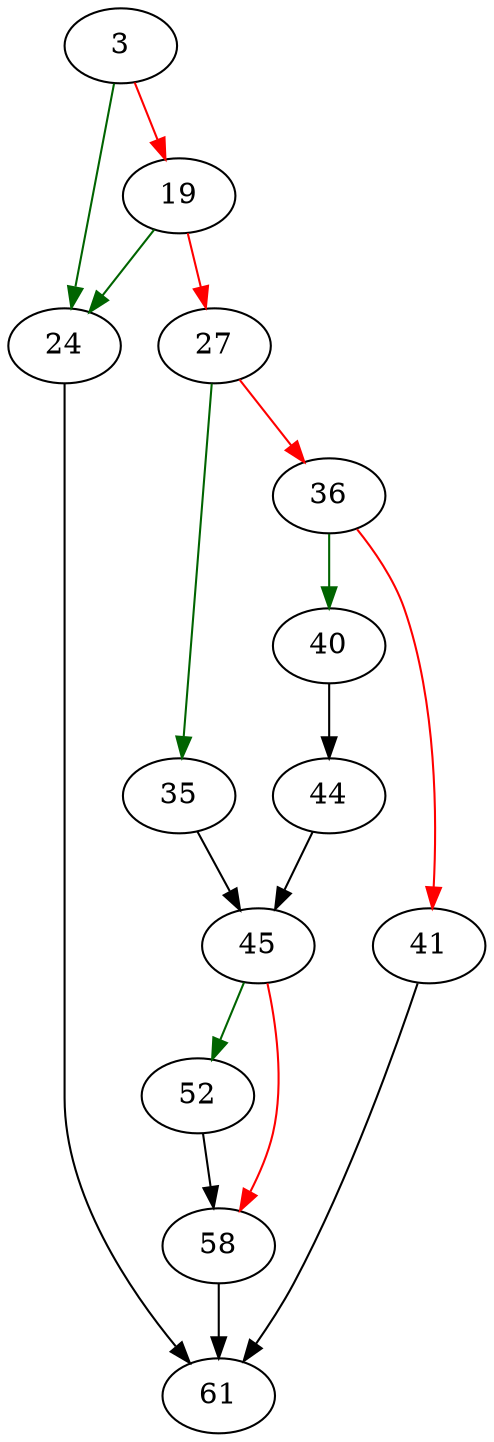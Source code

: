 strict digraph "minMaxQuery" {
	// Node definitions.
	3 [entry=true];
	24;
	19;
	27;
	61;
	35;
	36;
	45;
	40;
	41;
	44;
	52;
	58;

	// Edge definitions.
	3 -> 24 [
		color=darkgreen
		cond=true
	];
	3 -> 19 [
		color=red
		cond=false
	];
	24 -> 61;
	19 -> 24 [
		color=darkgreen
		cond=true
	];
	19 -> 27 [
		color=red
		cond=false
	];
	27 -> 35 [
		color=darkgreen
		cond=true
	];
	27 -> 36 [
		color=red
		cond=false
	];
	35 -> 45;
	36 -> 40 [
		color=darkgreen
		cond=true
	];
	36 -> 41 [
		color=red
		cond=false
	];
	45 -> 52 [
		color=darkgreen
		cond=true
	];
	45 -> 58 [
		color=red
		cond=false
	];
	40 -> 44;
	41 -> 61;
	44 -> 45;
	52 -> 58;
	58 -> 61;
}